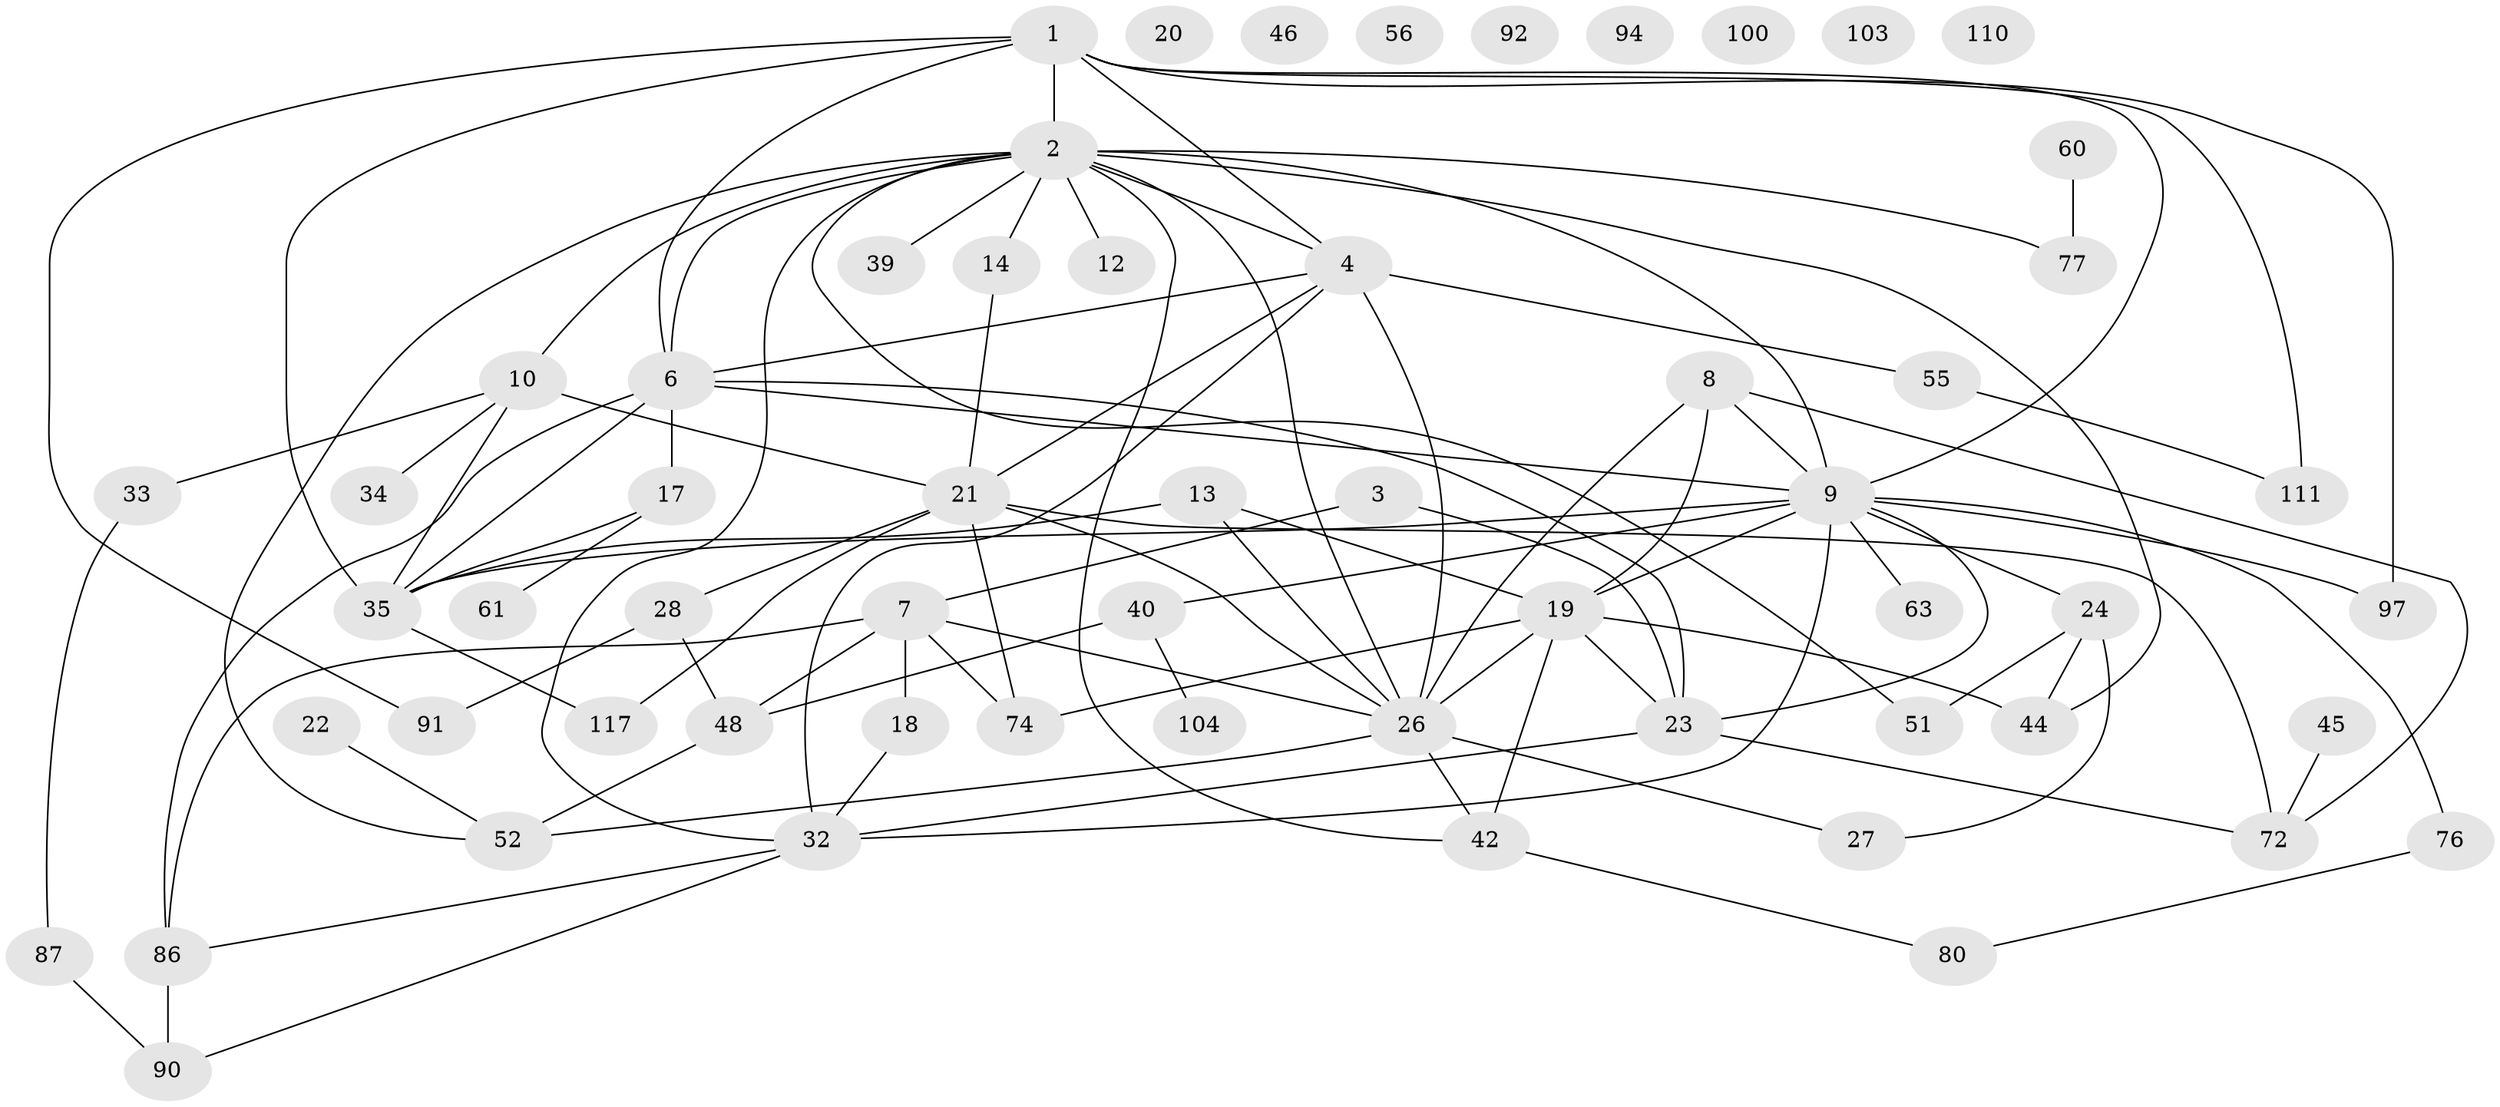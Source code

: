 // original degree distribution, {4: 0.13445378151260504, 2: 0.2773109243697479, 3: 0.2184873949579832, 5: 0.1092436974789916, 6: 0.05042016806722689, 1: 0.12605042016806722, 0: 0.06722689075630252, 7: 0.01680672268907563}
// Generated by graph-tools (version 1.1) at 2025/13/03/09/25 04:13:08]
// undirected, 59 vertices, 98 edges
graph export_dot {
graph [start="1"]
  node [color=gray90,style=filled];
  1 [super="+66+95+11"];
  2 [super="+58+5+15"];
  3;
  4 [super="+79"];
  6 [super="+41"];
  7 [super="+50"];
  8 [super="+62"];
  9 [super="+29"];
  10 [super="+81"];
  12 [super="+68"];
  13;
  14;
  17;
  18;
  19 [super="+25+99"];
  20;
  21 [super="+84+30"];
  22;
  23 [super="+101+78"];
  24;
  26 [super="+47+31+98"];
  27;
  28;
  32 [super="+36"];
  33;
  34;
  35 [super="+70+59+106+109"];
  39;
  40 [super="+54"];
  42 [super="+43+64"];
  44;
  45 [super="+93"];
  46;
  48 [super="+75"];
  51;
  52;
  55 [super="+73+57"];
  56;
  60;
  61;
  63 [super="+119"];
  72 [super="+96"];
  74;
  76;
  77;
  80;
  86 [super="+89"];
  87;
  90;
  91 [super="+116"];
  92;
  94;
  97;
  100;
  103;
  104;
  110;
  111;
  117;
  1 -- 4 [weight=2];
  1 -- 91;
  1 -- 2 [weight=4];
  1 -- 111;
  1 -- 97;
  1 -- 35;
  1 -- 6;
  1 -- 9;
  2 -- 4 [weight=2];
  2 -- 42;
  2 -- 14;
  2 -- 51;
  2 -- 52;
  2 -- 6 [weight=3];
  2 -- 39 [weight=2];
  2 -- 10;
  2 -- 44;
  2 -- 77;
  2 -- 12;
  2 -- 26;
  2 -- 32;
  2 -- 9;
  3 -- 23;
  3 -- 7;
  4 -- 32;
  4 -- 55;
  4 -- 26;
  4 -- 6;
  4 -- 21;
  6 -- 17;
  6 -- 86;
  6 -- 35;
  6 -- 23;
  6 -- 9;
  7 -- 18;
  7 -- 74;
  7 -- 26;
  7 -- 48;
  7 -- 86;
  8 -- 19;
  8 -- 26 [weight=2];
  8 -- 9;
  8 -- 72;
  9 -- 40;
  9 -- 32;
  9 -- 97;
  9 -- 35;
  9 -- 76;
  9 -- 19;
  9 -- 23;
  9 -- 24;
  9 -- 63;
  10 -- 35;
  10 -- 33;
  10 -- 34;
  10 -- 21;
  13 -- 19;
  13 -- 35;
  13 -- 26;
  14 -- 21;
  17 -- 61;
  17 -- 35;
  18 -- 32;
  19 -- 74 [weight=2];
  19 -- 44;
  19 -- 26;
  19 -- 23;
  19 -- 42;
  21 -- 74;
  21 -- 117;
  21 -- 26;
  21 -- 28;
  21 -- 72;
  22 -- 52;
  23 -- 32;
  23 -- 72;
  24 -- 27;
  24 -- 44;
  24 -- 51;
  26 -- 52;
  26 -- 27;
  26 -- 42;
  28 -- 48;
  28 -- 91;
  32 -- 86;
  32 -- 90;
  33 -- 87;
  35 -- 117;
  40 -- 104;
  40 -- 48;
  42 -- 80;
  45 -- 72;
  48 -- 52;
  55 -- 111;
  60 -- 77;
  76 -- 80;
  86 -- 90;
  87 -- 90;
}
